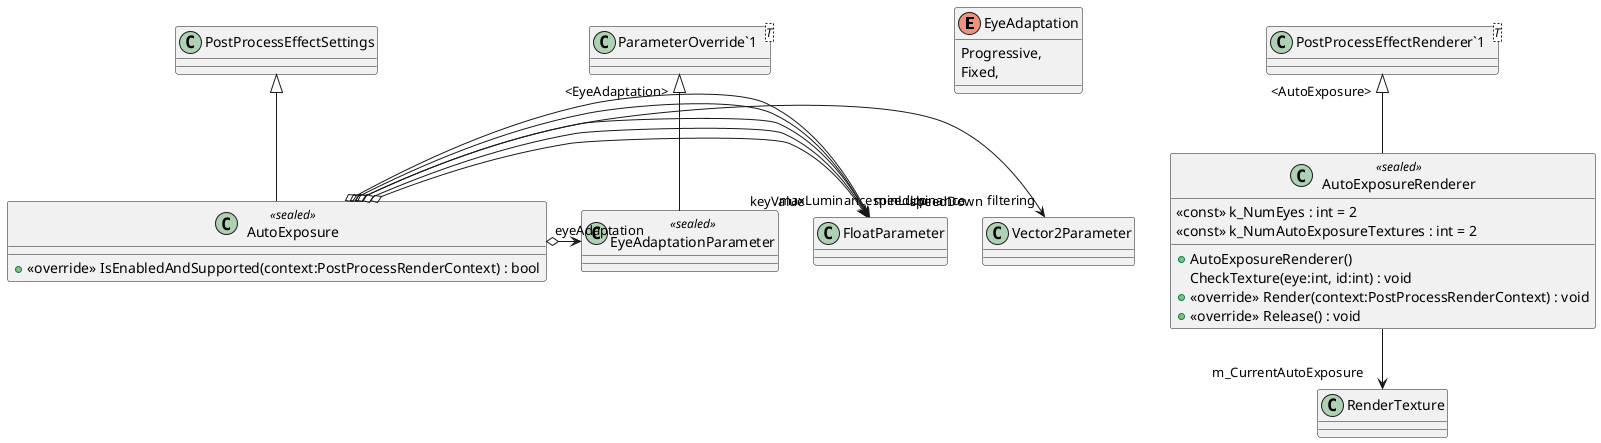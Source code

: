@startuml
enum EyeAdaptation {
    Progressive,
    Fixed,
}
class EyeAdaptationParameter <<sealed>> {
}
class AutoExposure <<sealed>> {
    + <<override>> IsEnabledAndSupported(context:PostProcessRenderContext) : bool
}
class AutoExposureRenderer <<sealed>> {
    <<const>> k_NumEyes : int = 2
    <<const>> k_NumAutoExposureTextures : int = 2
    + AutoExposureRenderer()
    CheckTexture(eye:int, id:int) : void
    + <<override>> Render(context:PostProcessRenderContext) : void
    + <<override>> Release() : void
}
class "ParameterOverride`1"<T> {
}
class "PostProcessEffectRenderer`1"<T> {
}
"ParameterOverride`1" "<EyeAdaptation>" <|-- EyeAdaptationParameter
PostProcessEffectSettings <|-- AutoExposure
AutoExposure o-> "filtering" Vector2Parameter
AutoExposure o-> "minLuminance" FloatParameter
AutoExposure o-> "maxLuminance" FloatParameter
AutoExposure o-> "keyValue" FloatParameter
AutoExposure o-> "eyeAdaptation" EyeAdaptationParameter
AutoExposure o-> "speedUp" FloatParameter
AutoExposure o-> "speedDown" FloatParameter
"PostProcessEffectRenderer`1" "<AutoExposure>" <|-- AutoExposureRenderer
AutoExposureRenderer --> "m_CurrentAutoExposure" RenderTexture
@enduml
